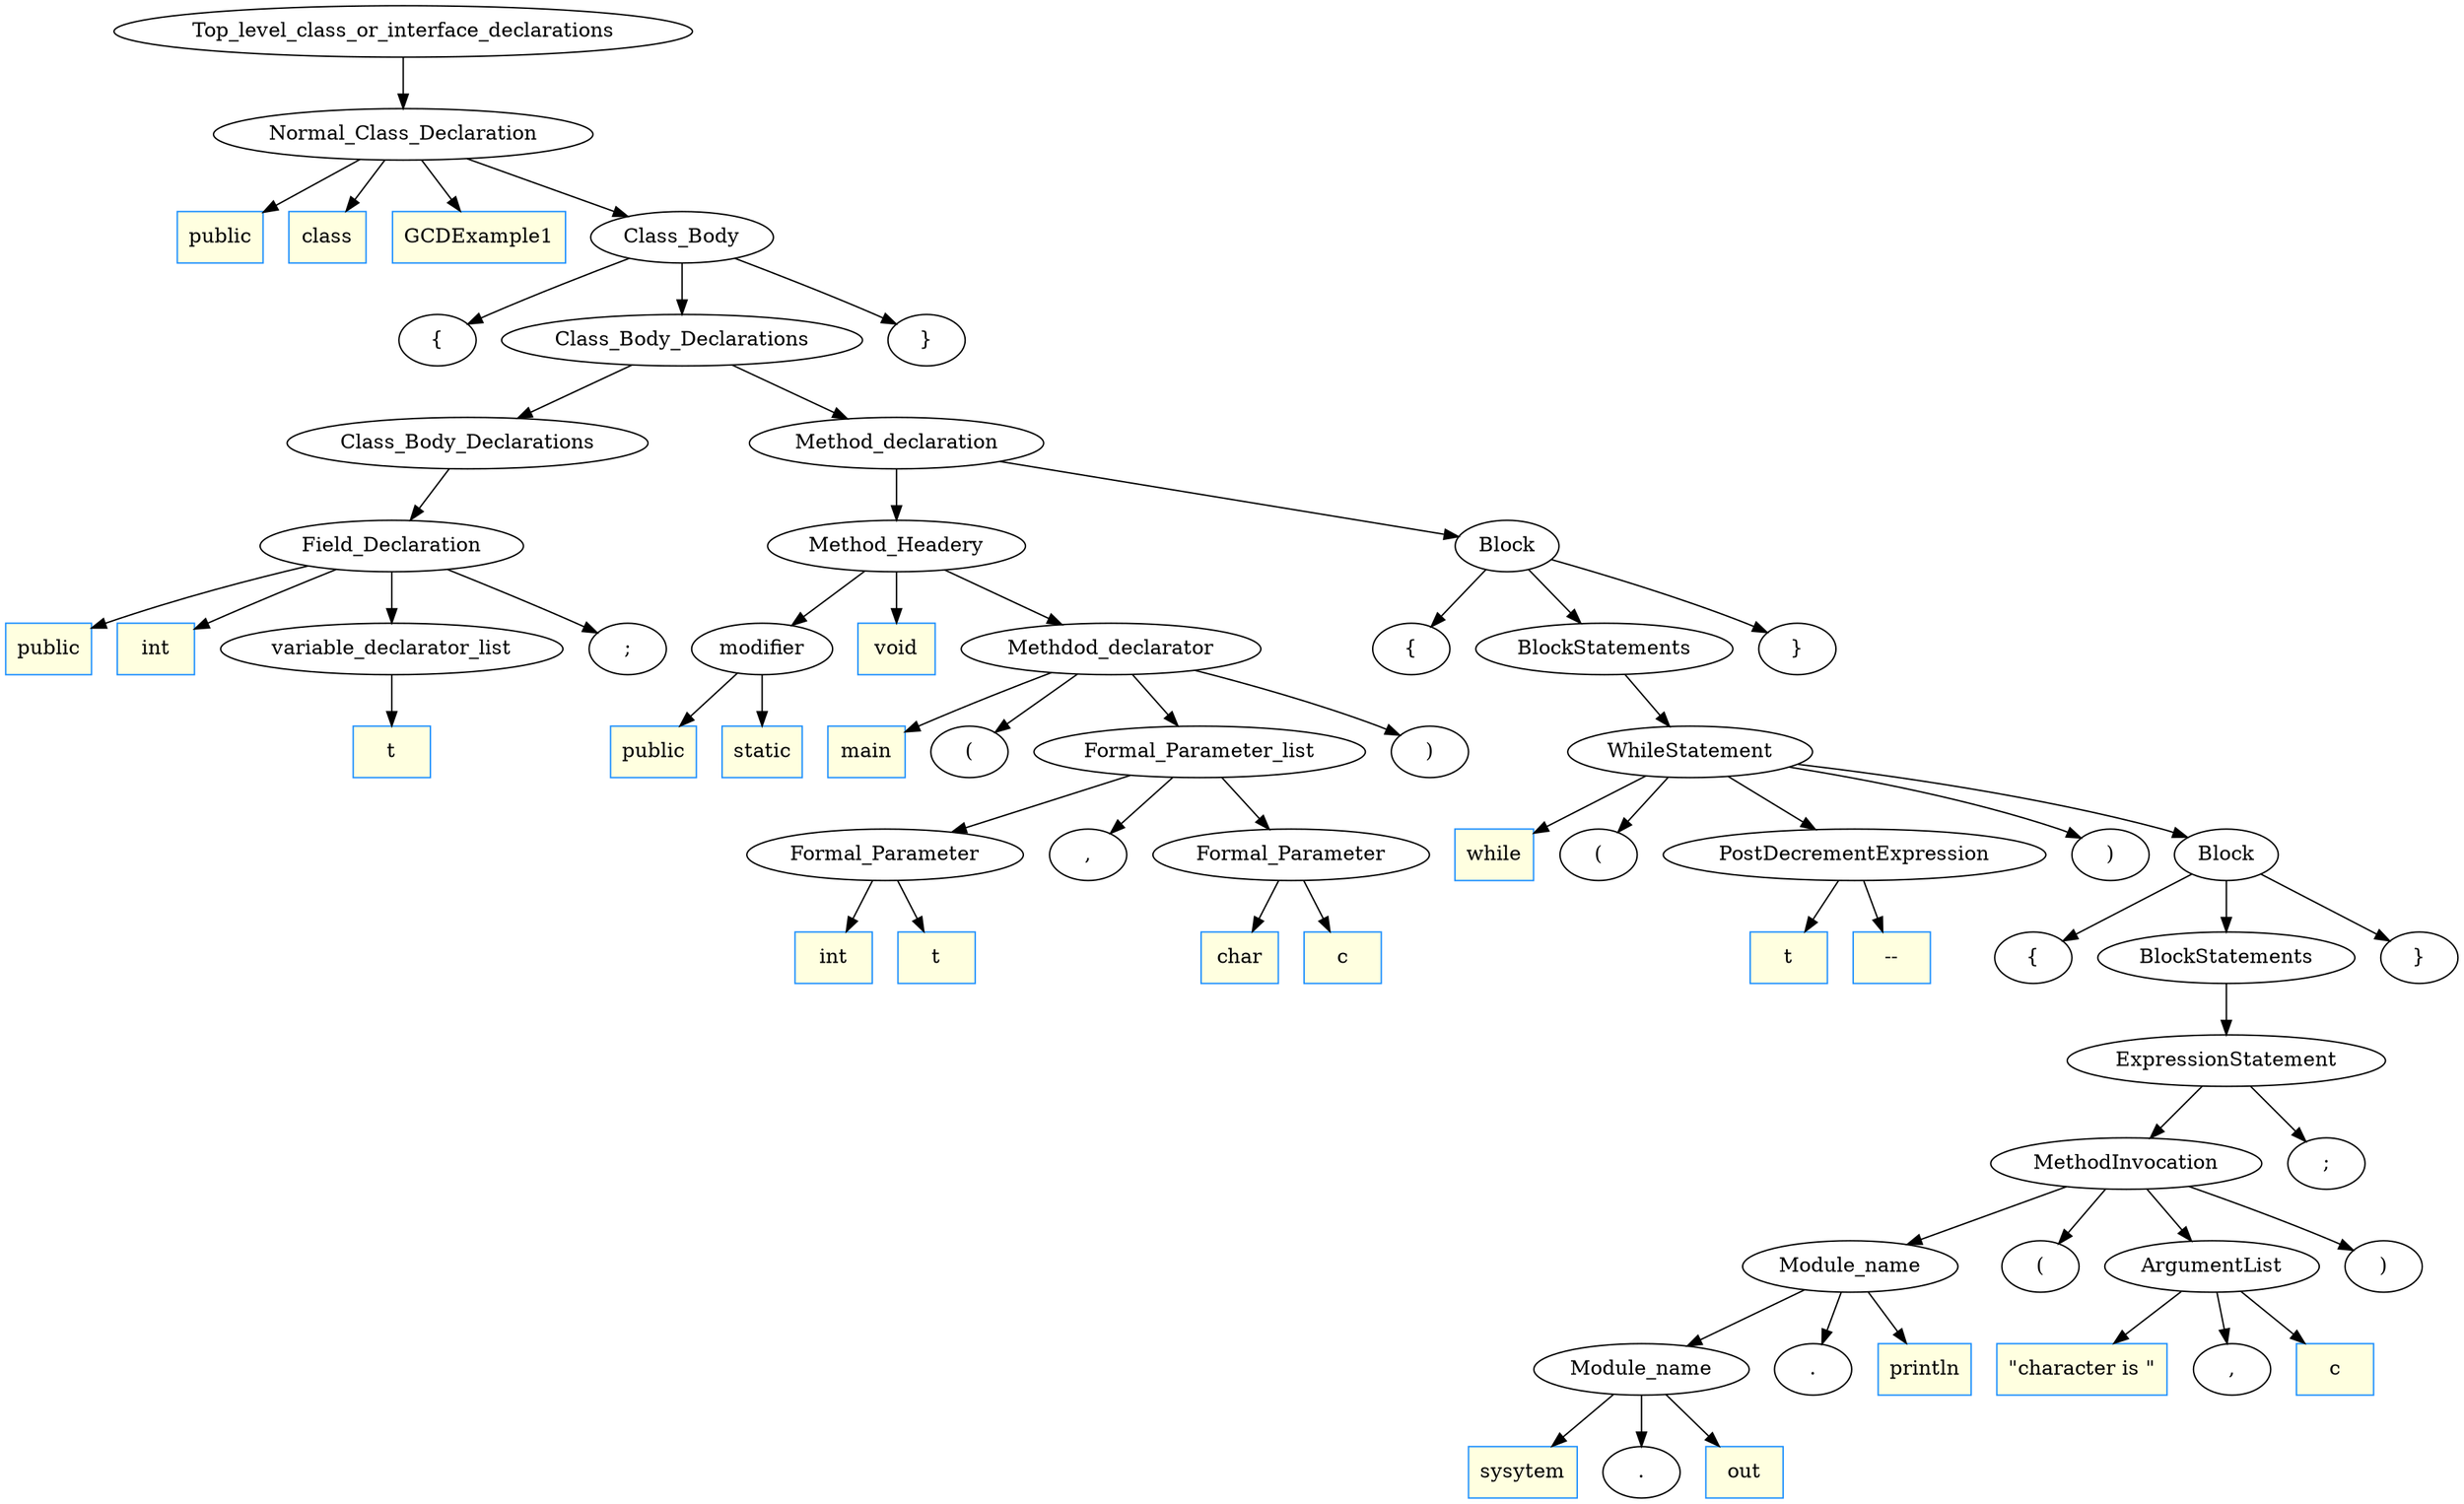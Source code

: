 digraph AST {
	ordering=out;
	1 [label="public" shape=box style=filled color="dodgerblue" fillcolor="lightyellow"];
	2 [label="GCDExample1" shape=box style=filled color="dodgerblue" fillcolor="lightyellow"];
	3 [label="public" shape=box style=filled color="dodgerblue" fillcolor="lightyellow"];
	4 [label="int" shape=box style=filled color="dodgerblue" fillcolor="lightyellow"];
	5 [label="t" shape=box style=filled color="dodgerblue" fillcolor="lightyellow"];
	6 [label="variable_declarator_list"];
	6 -> 5;
	8 [label=";"];
	7 [label="Field_Declaration"];
	7 -> 3;
	7 -> 4;
	7 -> 6;
	7 -> 8;
	9 [label="Class_Body_Declarations"];
	9 -> 7;
	10 [label="public" shape=box style=filled color="dodgerblue" fillcolor="lightyellow"];
	11 [label="static" shape=box style=filled color="dodgerblue" fillcolor="lightyellow"];
	12 [label="modifier"];
	12 -> 10;
	12 -> 11;
	13 [label="main" shape=box style=filled color="dodgerblue" fillcolor="lightyellow"];
	14 [label="int" shape=box style=filled color="dodgerblue" fillcolor="lightyellow"];
	15 [label="t" shape=box style=filled color="dodgerblue" fillcolor="lightyellow"];
	16 [label="Formal_Parameter"];
	16 -> 14;
	16 -> 15;
	17 [label="char" shape=box style=filled color="dodgerblue" fillcolor="lightyellow"];
	18 [label="c" shape=box style=filled color="dodgerblue" fillcolor="lightyellow"];
	19 [label="Formal_Parameter"];
	19 -> 17;
	19 -> 18;
	21 [label=","];
	20 [label="Formal_Parameter_list"];
	20 -> 16;
	20 -> 21;
	20 -> 19;
	23 [label="("];
	24 [label=")"];
	22 [label="Methdod_declarator"];
	22 -> 13;
	22 -> 23;
	22 -> 20;
	22 -> 24;
	25 [label="void" shape=box style=filled color="dodgerblue" fillcolor="lightyellow"];
	26 [label="Method_Headery"];
	26 -> 12;
	26 -> 25;
	26 -> 22;
	27 [label="t" shape=box style=filled color="dodgerblue" fillcolor="lightyellow"];
	28 [label="--" shape=box style=filled color="dodgerblue" fillcolor="lightyellow"];
	29 [label="PostDecrementExpression"];
	29 -> 27;
	29 -> 28;
	30 [label="sysytem" shape=box style=filled color="dodgerblue" fillcolor="lightyellow"];
	31 [label="out" shape=box style=filled color="dodgerblue" fillcolor="lightyellow"];
	33 [label="."];
	32 [label="Module_name"];
	32 -> 30;
	32 -> 33;
	32 -> 31;
	34 [label="println" shape=box style=filled color="dodgerblue" fillcolor="lightyellow"];
	36 [label="."];
	35 [label="Module_name"];
	35 -> 32;
	35 -> 36;
	35 -> 34;
	37 [label="\"character is \"" shape=box style=filled color="dodgerblue" fillcolor="lightyellow"];
	38 [label="c" shape=box style=filled color="dodgerblue" fillcolor="lightyellow"];
	40 [label=","];
	39 [label="ArgumentList"];
	39 -> 37;
	39 -> 40;
	39 -> 38;
	42 [label="("];
	43 [label=")"];
	41 [label="MethodInvocation"];
	41 -> 35;
	41 -> 42;
	41 -> 39;
	41 -> 43;
	45 [label=";"];
	44 [label="ExpressionStatement"];
	44 -> 41;
	44 -> 45;
	46 [label="BlockStatements"];
	46 -> 44;
	48 [label="{"];
	49 [label="}"];
	47 [label="Block"];
	47 -> 48;
	47 -> 46;
	47 -> 49;
	50 [label="while" shape=box style=filled color="dodgerblue" fillcolor="lightyellow"];
	52 [label="("];
	53 [label=")"];
	51 [label="WhileStatement"];
	51 -> 50;
	51 -> 52;
	51 -> 29;
	51 -> 53;
	51 -> 47;
	54 [label="BlockStatements"];
	54 -> 51;
	56 [label="{"];
	57 [label="}"];
	55 [label="Block"];
	55 -> 56;
	55 -> 54;
	55 -> 57;
	58 [label="Method_declaration"];
	58 -> 26;
	58 -> 55;
	59 [label="Class_Body_Declarations"];
	59 -> 9;
	59 -> 58;
	61 [label="{"];
	62 [label="}"];
	60 [label="Class_Body"];
	60 -> 61;
	60 -> 59;
	60 -> 62;
	63 [label="class" shape=box style=filled color="dodgerblue" fillcolor="lightyellow"];
	64 [label="Normal_Class_Declaration"];
	64 -> 1;
	64 -> 63;
	64 -> 2;
	64 -> 60;
	65 [label="Top_level_class_or_interface_declarations"];
	65 -> 64;
}
